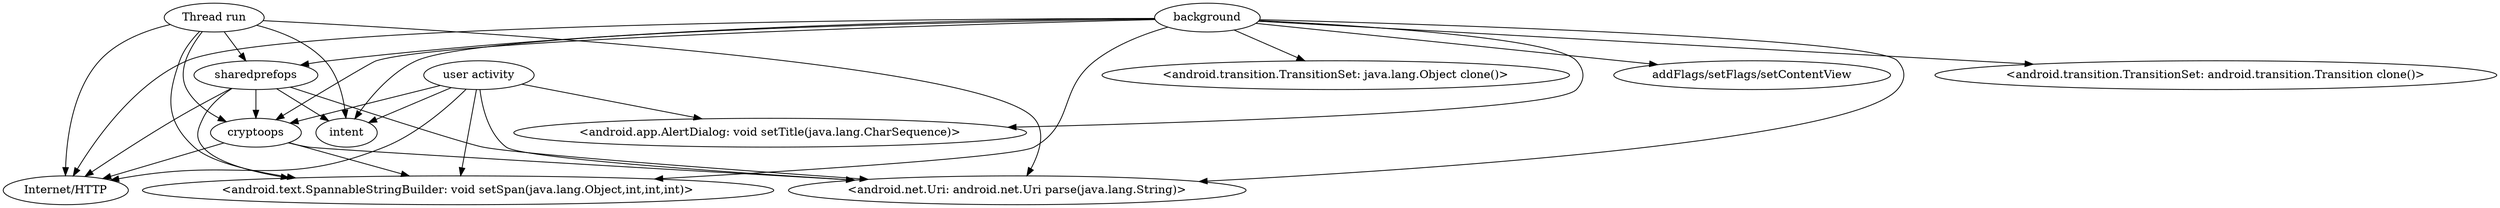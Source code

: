 strict digraph  {
	graph ["graph"="{}"];
	"<android.net.Uri: android.net.Uri parse(java.lang.String)>"	 [domain=library,
		type=SENSITIVE_METHOD];
	cryptoops	 [domain=library,
		type=merged];
	"<android.text.SpannableStringBuilder: void setSpan(java.lang.Object,int,int,int)>"	 [domain=library,
		type=SENSITIVE_METHOD];
	cryptoops -> "<android.text.SpannableStringBuilder: void setSpan(java.lang.Object,int,int,int)>"	 [deps="DATAFLOW-DATAFLOW-CALL-DATAFLOW-DATAFLOW-CALL-DATAFLOW-CALL",
		type=DEP];
	cryptoops -> "<android.net.Uri: android.net.Uri parse(java.lang.String)>"	 [deps="DATAFLOW-CALL-CALL-CALL-DATAFLOW-CALL-CALL-DATAFLOW-DATAFLOW-CALL-CALL-CALL-CALL-CALL",
		type=DEP];
	"Internet/HTTP"	 [domain=library,
		type=merged];
	cryptoops -> "Internet/HTTP"	 [deps="DATAFLOW-DATAFLOW-CALL-DATAFLOW-CALL-CALL-CALL-CALL-CALL",
		type=DEP];
	"addFlags/setFlags/setContentView"	 [domain=library,
		type=merged];
	"<android.app.AlertDialog: void setTitle(java.lang.CharSequence)>"	 [domain=library,
		type=SENSITIVE_METHOD];
	intent	 [domain=library,
		type=merged];
	sharedprefops	 [domain=library,
		type=merged];
	sharedprefops -> "<android.text.SpannableStringBuilder: void setSpan(java.lang.Object,int,int,int)>"	 [deps="CALL-DATAFLOW-DATAFLOW-CALL-DATAFLOW-CALL",
		type=DEP];
	sharedprefops -> "<android.net.Uri: android.net.Uri parse(java.lang.String)>"	 [deps="CALL-DATAFLOW-DATAFLOW-CALL-CALL-DATAFLOW-DATAFLOW-CALL-CALL-CALL-CALL-CALL",
		type=DEP];
	sharedprefops -> cryptoops	 [deps="CALL-DATAFLOW-CALL-DATAFLOW-CALL-CALL-CALL-CALL",
		type=DEP];
	sharedprefops -> intent	 [deps="DATAFLOW-DATAFLOW-DATAFLOW-CALL-CALL-CALL",
		type=DEP];
	sharedprefops -> "Internet/HTTP"	 [deps="CALL-DATAFLOW-CALL-CALL-CALL-CALL-CALL",
		type=DEP];
	background	 [domain=library,
		type=entrypoint];
	background -> "<android.text.SpannableStringBuilder: void setSpan(java.lang.Object,int,int,int)>"	 [deps="FROM_SENSITIVE_PARENT_TO_SENSITIVE_API-CALL-CALL-DATAFLOW-CALL",
		type=DEP];
	background -> "<android.net.Uri: android.net.Uri parse(java.lang.String)>"	 [deps="FROM_SENSITIVE_PARENT_TO_SENSITIVE_API-CALL-CALL-DATAFLOW-DATAFLOW-CALL-CALL-CALL-CALL-CALL",
		type=DEP];
	background -> cryptoops	 [deps="FROM_SENSITIVE_PARENT_TO_SENSITIVE_API-CALL-CALL-DATAFLOW-CALL-DATAFLOW-CALL-CALL-CALL-CALL",
		type=DEP];
	background -> "Internet/HTTP"	 [deps="FROM_SENSITIVE_PARENT_TO_SENSITIVE_API-CALL-CALL-DATAFLOW-CALL-CALL-CALL-CALL-CALL",
		type=DEP];
	background -> sharedprefops	 [deps="DATAFLOW-DATAFLOW-CALL",
		type=DEP];
	background -> intent	 [deps="DATAFLOW-DATAFLOW-CALL-DATAFLOW-DATAFLOW-DATAFLOW-CALL-CALL-CALL",
		type=DEP];
	background -> "addFlags/setFlags/setContentView"	 [deps="FROM_SENSITIVE_PARENT_TO_SENSITIVE_API-CALL",
		type=DEP];
	background -> "<android.app.AlertDialog: void setTitle(java.lang.CharSequence)>"	 [deps="FROM_SENSITIVE_PARENT_TO_SENSITIVE_API-CALL",
		type=DEP];
	"<android.transition.TransitionSet: android.transition.Transition clone()>"	 [domain=library,
		type=SENSITIVE_METHOD];
	background -> "<android.transition.TransitionSet: android.transition.Transition clone()>"	 [deps=FROM_SENSITIVE_PARENT_TO_SENSITIVE_API,
		type=DEP];
	"<android.transition.TransitionSet: java.lang.Object clone()>"	 [domain=library,
		type=SENSITIVE_METHOD];
	background -> "<android.transition.TransitionSet: java.lang.Object clone()>"	 [deps=FROM_SENSITIVE_PARENT_TO_SENSITIVE_API,
		type=DEP];
	"user activity"	 [domain=library,
		type=entrypoint];
	"user activity" -> "<android.text.SpannableStringBuilder: void setSpan(java.lang.Object,int,int,int)>"	 [deps="FROM_SENSITIVE_PARENT_TO_SENSITIVE_API-CALL-CALL-DATAFLOW-CALL",
		type=DEP];
	"user activity" -> "<android.net.Uri: android.net.Uri parse(java.lang.String)>"	 [deps="FROM_SENSITIVE_PARENT_TO_SENSITIVE_API-CALL-DATAFLOW-DATAFLOW-CALL-CALL-DATAFLOW-DATAFLOW-CALL-CALL-CALL-CALL-CALL",
		type=DEP];
	"user activity" -> cryptoops	 [deps="FROM_SENSITIVE_PARENT_TO_SENSITIVE_API-CALL-DATAFLOW-CALL-DATAFLOW-CALL-CALL-CALL-CALL",
		type=DEP];
	"user activity" -> "Internet/HTTP"	 [deps="FROM_SENSITIVE_PARENT_TO_SENSITIVE_API-CALL-DATAFLOW-CALL-CALL-CALL-CALL-CALL",
		type=DEP];
	"user activity" -> "<android.app.AlertDialog: void setTitle(java.lang.CharSequence)>"	 [deps="FROM_SENSITIVE_PARENT_TO_SENSITIVE_API-CALL-CALL-CALL",
		type=DEP];
	"user activity" -> intent	 [deps="FROM_SENSITIVE_PARENT_TO_SENSITIVE_API-CALL",
		type=DEP];
	"Thread run"	 [domain=library,
		type=entrypoint];
	"Thread run" -> "<android.text.SpannableStringBuilder: void setSpan(java.lang.Object,int,int,int)>"	 [deps="FROM_SENSITIVE_PARENT_TO_SENSITIVE_API-CALL-DATAFLOW-DATAFLOW-CALL-DATAFLOW-CALL",
		type=DEP];
	"Thread run" -> "<android.net.Uri: android.net.Uri parse(java.lang.String)>"	 [deps="FROM_SENSITIVE_PARENT_TO_SENSITIVE_API-CALL-CALL-CALL",
		type=DEP];
	"Thread run" -> cryptoops	 [deps="FROM_SENSITIVE_PARENT_TO_SENSITIVE_API-CALL-CALL-DATAFLOW-CALL-CALL-CALL-CALL",
		type=DEP];
	"Thread run" -> sharedprefops	 [deps="FROM_SENSITIVE_PARENT_TO_SENSITIVE_API-CALL-CALL-CALL-CALL-CALL-CALL-CALL",
		type=DEP];
	"Thread run" -> intent	 [deps="FROM_SENSITIVE_PARENT_TO_SENSITIVE_API-CALL-CALL-CALL-CALL",
		type=DEP];
	"Thread run" -> "Internet/HTTP"	 [deps="FROM_SENSITIVE_PARENT_TO_SENSITIVE_API-CALL-DATAFLOW-CALL-CALL-CALL-CALL-CALL",
		type=DEP];
}
